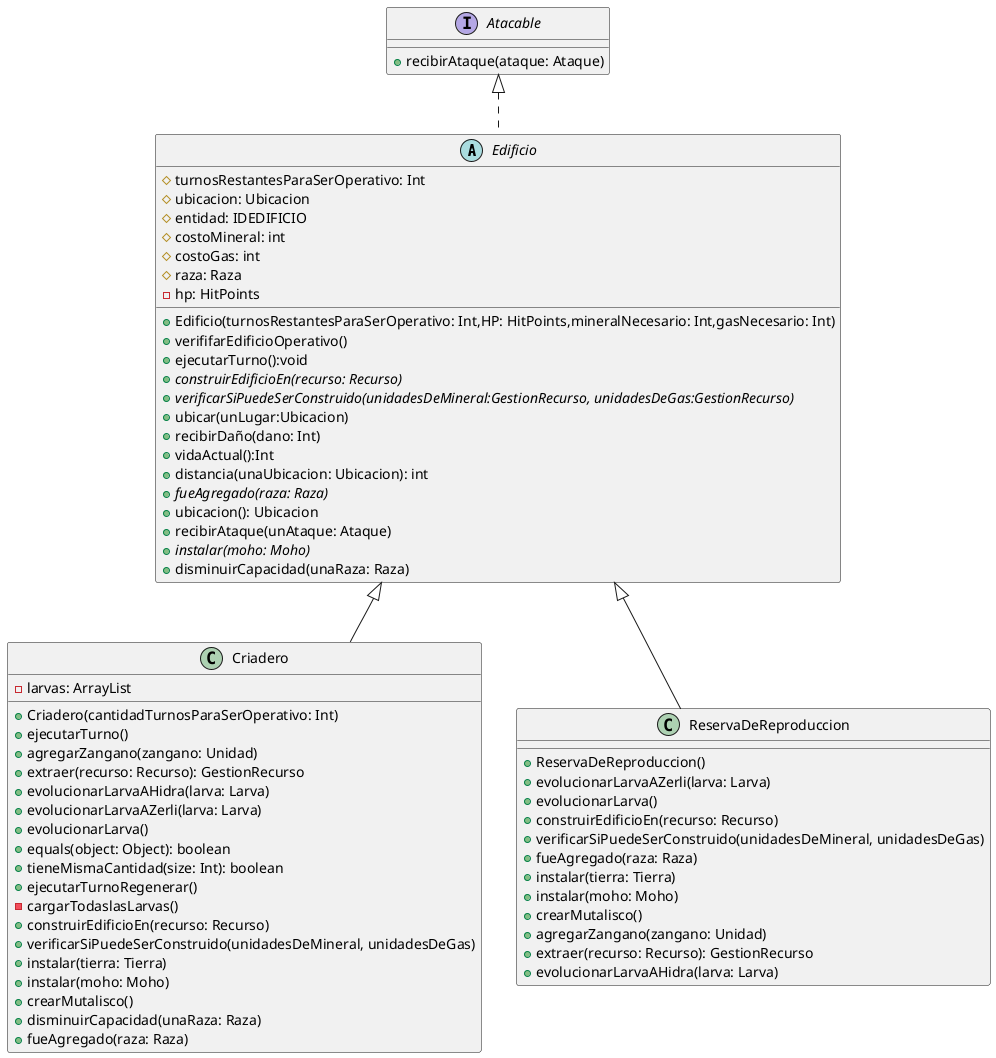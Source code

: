 @startuml
'https://plantuml.com/class-diagram

abstract class Edificio {
    #turnosRestantesParaSerOperativo: Int
    #ubicacion: Ubicacion
    #entidad: IDEDIFICIO
    #costoMineral: int
    #costoGas: int
    #raza: Raza
    -hp: HitPoints

    +Edificio(turnosRestantesParaSerOperativo: Int,HP: HitPoints,mineralNecesario: Int,gasNecesario: Int)
    +verififarEdificioOperativo()
    +ejecutarTurno():void
    +{abstract} construirEdificioEn(recurso: Recurso)
    +{abstract} verificarSiPuedeSerConstruido(unidadesDeMineral:GestionRecurso, unidadesDeGas:GestionRecurso)
    +ubicar(unLugar:Ubicacion)
    +recibirDaño(dano: Int)
    +vidaActual():Int
    +distancia(unaUbicacion: Ubicacion): int
    +{abstract} fueAgregado(raza: Raza)
    +ubicacion(): Ubicacion
    +recibirAtaque(unAtaque: Ataque)
    +{abstract} instalar(moho: Moho)
    +disminuirCapacidad(unaRaza: Raza)
}

class Criadero{
    -larvas: ArrayList

    +Criadero(cantidadTurnosParaSerOperativo: Int)
    +ejecutarTurno()
    +agregarZangano(zangano: Unidad)
    +extraer(recurso: Recurso): GestionRecurso
    +evolucionarLarvaAHidra(larva: Larva)
    +evolucionarLarvaAZerli(larva: Larva)
    +evolucionarLarva()
    +equals(object: Object): boolean
    +tieneMismaCantidad(size: Int): boolean
    +ejecutarTurnoRegenerar()
    -cargarTodaslasLarvas()
    +construirEdificioEn(recurso: Recurso)
    +verificarSiPuedeSerConstruido(unidadesDeMineral, unidadesDeGas)
    +instalar(tierra: Tierra)
    +instalar(moho: Moho)
    +crearMutalisco()
    +disminuirCapacidad(unaRaza: Raza)
    +fueAgregado(raza: Raza)
}

class ReservaDeReproduccion{

    +ReservaDeReproduccion()
    +evolucionarLarvaAZerli(larva: Larva)
    +evolucionarLarva()
    +construirEdificioEn(recurso: Recurso)
    +verificarSiPuedeSerConstruido(unidadesDeMineral, unidadesDeGas)
    +fueAgregado(raza: Raza)
    +instalar(tierra: Tierra)
    +instalar(moho: Moho)
    +crearMutalisco()
    +agregarZangano(zangano: Unidad)
    +extraer(recurso: Recurso): GestionRecurso
    + evolucionarLarvaAHidra(larva: Larva)

}

interface Atacable {
    +recibirAtaque(ataque: Ataque)
}

Edificio <|-- Criadero
Edificio <|-- ReservaDeReproduccion
Atacable <|.. Edificio

@enduml